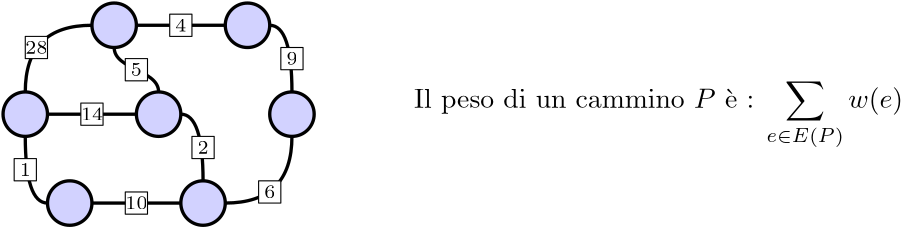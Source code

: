 <?xml version="1.0"?>
<!DOCTYPE ipe SYSTEM "ipe.dtd">
<ipe version="70218" creator="Ipe 7.2.28">
<info created="D:20240403205615" modified="D:20240403210315"/>
<preamble>\usepackage{amssymb}
\usepackage{amsmath}</preamble>
<ipestyle name="basic">
<symbol name="arrow/arc(spx)">
<path stroke="sym-stroke" fill="sym-stroke" pen="sym-pen">
0 0 m
-1 0.333 l
-1 -0.333 l
h
</path>
</symbol>
<symbol name="arrow/farc(spx)">
<path stroke="sym-stroke" fill="white" pen="sym-pen">
0 0 m
-1 0.333 l
-1 -0.333 l
h
</path>
</symbol>
<symbol name="arrow/ptarc(spx)">
<path stroke="sym-stroke" fill="sym-stroke" pen="sym-pen">
0 0 m
-1 0.333 l
-0.8 0 l
-1 -0.333 l
h
</path>
</symbol>
<symbol name="arrow/fptarc(spx)">
<path stroke="sym-stroke" fill="white" pen="sym-pen">
0 0 m
-1 0.333 l
-0.8 0 l
-1 -0.333 l
h
</path>
</symbol>
<symbol name="mark/circle(sx)" transformations="translations">
<path fill="sym-stroke">
0.6 0 0 0.6 0 0 e
0.4 0 0 0.4 0 0 e
</path>
</symbol>
<symbol name="mark/disk(sx)" transformations="translations">
<path fill="sym-stroke">
0.6 0 0 0.6 0 0 e
</path>
</symbol>
<symbol name="mark/fdisk(sfx)" transformations="translations">
<group>
<path fill="sym-fill">
0.5 0 0 0.5 0 0 e
</path>
<path fill="sym-stroke" fillrule="eofill">
0.6 0 0 0.6 0 0 e
0.4 0 0 0.4 0 0 e
</path>
</group>
</symbol>
<symbol name="mark/box(sx)" transformations="translations">
<path fill="sym-stroke" fillrule="eofill">
-0.6 -0.6 m
0.6 -0.6 l
0.6 0.6 l
-0.6 0.6 l
h
-0.4 -0.4 m
0.4 -0.4 l
0.4 0.4 l
-0.4 0.4 l
h
</path>
</symbol>
<symbol name="mark/square(sx)" transformations="translations">
<path fill="sym-stroke">
-0.6 -0.6 m
0.6 -0.6 l
0.6 0.6 l
-0.6 0.6 l
h
</path>
</symbol>
<symbol name="mark/fsquare(sfx)" transformations="translations">
<group>
<path fill="sym-fill">
-0.5 -0.5 m
0.5 -0.5 l
0.5 0.5 l
-0.5 0.5 l
h
</path>
<path fill="sym-stroke" fillrule="eofill">
-0.6 -0.6 m
0.6 -0.6 l
0.6 0.6 l
-0.6 0.6 l
h
-0.4 -0.4 m
0.4 -0.4 l
0.4 0.4 l
-0.4 0.4 l
h
</path>
</group>
</symbol>
<symbol name="mark/cross(sx)" transformations="translations">
<group>
<path fill="sym-stroke">
-0.43 -0.57 m
0.57 0.43 l
0.43 0.57 l
-0.57 -0.43 l
h
</path>
<path fill="sym-stroke">
-0.43 0.57 m
0.57 -0.43 l
0.43 -0.57 l
-0.57 0.43 l
h
</path>
</group>
</symbol>
<symbol name="arrow/fnormal(spx)">
<path stroke="sym-stroke" fill="white" pen="sym-pen">
0 0 m
-1 0.333 l
-1 -0.333 l
h
</path>
</symbol>
<symbol name="arrow/pointed(spx)">
<path stroke="sym-stroke" fill="sym-stroke" pen="sym-pen">
0 0 m
-1 0.333 l
-0.8 0 l
-1 -0.333 l
h
</path>
</symbol>
<symbol name="arrow/fpointed(spx)">
<path stroke="sym-stroke" fill="white" pen="sym-pen">
0 0 m
-1 0.333 l
-0.8 0 l
-1 -0.333 l
h
</path>
</symbol>
<symbol name="arrow/linear(spx)">
<path stroke="sym-stroke" pen="sym-pen">
-1 0.333 m
0 0 l
-1 -0.333 l
</path>
</symbol>
<symbol name="arrow/fdouble(spx)">
<path stroke="sym-stroke" fill="white" pen="sym-pen">
0 0 m
-1 0.333 l
-1 -0.333 l
h
-1 0 m
-2 0.333 l
-2 -0.333 l
h
</path>
</symbol>
<symbol name="arrow/double(spx)">
<path stroke="sym-stroke" fill="sym-stroke" pen="sym-pen">
0 0 m
-1 0.333 l
-1 -0.333 l
h
-1 0 m
-2 0.333 l
-2 -0.333 l
h
</path>
</symbol>
<symbol name="arrow/mid-normal(spx)">
<path stroke="sym-stroke" fill="sym-stroke" pen="sym-pen">
0.5 0 m
-0.5 0.333 l
-0.5 -0.333 l
h
</path>
</symbol>
<symbol name="arrow/mid-fnormal(spx)">
<path stroke="sym-stroke" fill="white" pen="sym-pen">
0.5 0 m
-0.5 0.333 l
-0.5 -0.333 l
h
</path>
</symbol>
<symbol name="arrow/mid-pointed(spx)">
<path stroke="sym-stroke" fill="sym-stroke" pen="sym-pen">
0.5 0 m
-0.5 0.333 l
-0.3 0 l
-0.5 -0.333 l
h
</path>
</symbol>
<symbol name="arrow/mid-fpointed(spx)">
<path stroke="sym-stroke" fill="white" pen="sym-pen">
0.5 0 m
-0.5 0.333 l
-0.3 0 l
-0.5 -0.333 l
h
</path>
</symbol>
<symbol name="arrow/mid-double(spx)">
<path stroke="sym-stroke" fill="sym-stroke" pen="sym-pen">
1 0 m
0 0.333 l
0 -0.333 l
h
0 0 m
-1 0.333 l
-1 -0.333 l
h
</path>
</symbol>
<symbol name="arrow/mid-fdouble(spx)">
<path stroke="sym-stroke" fill="white" pen="sym-pen">
1 0 m
0 0.333 l
0 -0.333 l
h
0 0 m
-1 0.333 l
-1 -0.333 l
h
</path>
</symbol>
<anglesize name="22.5 deg" value="22.5"/>
<anglesize name="30 deg" value="30"/>
<anglesize name="45 deg" value="45"/>
<anglesize name="60 deg" value="60"/>
<anglesize name="90 deg" value="90"/>
<arrowsize name="large" value="10"/>
<arrowsize name="small" value="5"/>
<arrowsize name="tiny" value="3"/>
<color name="blue" value="0 0 1"/>
<color name="brown" value="0.647 0.165 0.165"/>
<color name="darkblue" value="0 0 0.545"/>
<color name="darkcyan" value="0 0.545 0.545"/>
<color name="darkgray" value="0.663"/>
<color name="darkgreen" value="0 0.392 0"/>
<color name="darkmagenta" value="0.545 0 0.545"/>
<color name="darkorange" value="1 0.549 0"/>
<color name="darkred" value="0.545 0 0"/>
<color name="gold" value="1 0.843 0"/>
<color name="gray" value="0.745"/>
<color name="green" value="0 1 0"/>
<color name="lightblue" value="0.678 0.847 0.902"/>
<color name="lightcyan" value="0.878 1 1"/>
<color name="lightgray" value="0.827"/>
<color name="lightgreen" value="0.565 0.933 0.565"/>
<color name="lightyellow" value="1 1 0.878"/>
<color name="navy" value="0 0 0.502"/>
<color name="orange" value="1 0.647 0"/>
<color name="pink" value="1 0.753 0.796"/>
<color name="purple" value="0.627 0.125 0.941"/>
<color name="red" value="1 0 0"/>
<color name="seagreen" value="0.18 0.545 0.341"/>
<color name="turquoise" value="0.251 0.878 0.816"/>
<color name="violet" value="0.933 0.51 0.933"/>
<color name="yellow" value="1 1 0"/>
<dashstyle name="dash dot dotted" value="[4 2 1 2 1 2] 0"/>
<dashstyle name="dash dotted" value="[4 2 1 2] 0"/>
<dashstyle name="dashed" value="[4] 0"/>
<dashstyle name="dotted" value="[1 3] 0"/>
<gridsize name="10 pts (~3.5 mm)" value="10"/>
<gridsize name="14 pts (~5 mm)" value="14"/>
<gridsize name="16 pts (~6 mm)" value="16"/>
<gridsize name="20 pts (~7 mm)" value="20"/>
<gridsize name="28 pts (~10 mm)" value="28"/>
<gridsize name="32 pts (~12 mm)" value="32"/>
<gridsize name="4 pts" value="4"/>
<gridsize name="56 pts (~20 mm)" value="56"/>
<gridsize name="8 pts (~3 mm)" value="8"/>
<opacity name="10%" value="0.1"/>
<opacity name="30%" value="0.3"/>
<opacity name="50%" value="0.5"/>
<opacity name="75%" value="0.75"/>
<pen name="fat" value="1.2"/>
<pen name="heavier" value="0.8"/>
<pen name="ultrafat" value="2"/>
<symbolsize name="large" value="5"/>
<symbolsize name="small" value="2"/>
<symbolsize name="tiny" value="1.1"/>
<textsize name="Huge" value="\Huge"/>
<textsize name="LARGE" value="\LARGE"/>
<textsize name="Large" value="\Large"/>
<textsize name="footnote" value="\footnotesize"/>
<textsize name="huge" value="\huge"/>
<textsize name="large" value="\large"/>
<textsize name="script" value="\scriptsize"/>
<textsize name="small" value="\small"/>
<textsize name="tiny" value="\tiny"/>
<textstyle name="center" begin="\begin{center}" end="\end{center}"/>
<textstyle name="item" begin="\begin{itemize}\item{}" end="\end{itemize}"/>
<textstyle name="itemize" begin="\begin{itemize}" end="\end{itemize}"/>
<tiling name="falling" angle="-60" step="4" width="1"/>
<tiling name="rising" angle="30" step="4" width="1"/>
</ipestyle>
<page>
<layer name="alpha"/>
<view layers="alpha" active="alpha"/>
<path layer="alpha" stroke="0" fill="0.824 0.824 1" pen="fat">
8 0 0 8 184 744 e
</path>
<path matrix="1 0 0 1 -16 0" stroke="0" fill="0.824 0.824 1" pen="fat">
8 0 0 8 232 776 e
</path>
<path stroke="0" fill="0.824 0.824 1" pen="fat">
8 0 0 8 280 744 e
</path>
<path stroke="0" fill="0.824 0.824 1" pen="fat">
8 0 0 8 232 744 e
</path>
<path stroke="0" fill="0.824 0.824 1" pen="fat">
8 0 0 8 248 712 e
</path>
<path stroke="0" fill="0.824 0.824 1" pen="fat">
8 0 0 8 200 712 e
</path>
<path stroke="0" fill="0.824 0.824 1" pen="fat">
8 0 0 8 264 776 e
</path>
<path stroke="0" pen="fat">
184 752 m
184 776
208 776 c
</path>
<path stroke="0" pen="fat">
224 776 m
256 776 l
</path>
<path stroke="0" pen="fat">
272 776 m
280 776
280 752 c
</path>
<path stroke="0" pen="fat">
280 736 m
280 712
256 712 c
</path>
<path stroke="0" pen="fat">
240 712 m
208 712 l
</path>
<path stroke="0" pen="fat">
192 712 m
184 712
184 736 c
</path>
<path stroke="0" pen="fat">
192 744 m
224 744 l
</path>
<path stroke="0" pen="fat">
240 744 m
248 744
248 720 c
</path>
<path stroke="0" pen="fat">
232 752 m
232 760
216 760
216 768 c
</path>
<path matrix="1 0 0 1 72 -64" stroke="0" fill="1">
148 780 m
148 772 l
156 772 l
156 780 l
h
</path>
<text matrix="1 0 0 1 72 -64" transformations="translations" pos="152 776" stroke="0" type="label" width="7.942" height="4.494" depth="0" halign="center" valign="center" size="script" style="math">10</text>
<path matrix="1 0 0 1 32 -52" stroke="0" fill="1">
148 780 m
148 772 l
156 772 l
156 780 l
h
</path>
<text matrix="1 0 0 1 32 -52" transformations="translations" pos="152 776" stroke="0" type="label" width="3.971" height="4.494" depth="0" halign="center" valign="center" size="script" style="math">1</text>
<path matrix="1 0 0 1 56 -32" stroke="0" fill="1">
148 780 m
148 772 l
156 772 l
156 780 l
h
</path>
<text matrix="1 0 0 1 56 -32" transformations="translations" pos="152 776" stroke="0" type="label" width="7.942" height="4.494" depth="0" halign="center" valign="center" size="script" style="math">14</text>
<path matrix="1 0 0 1 36 -8" stroke="0" fill="1">
148 780 m
148 772 l
156 772 l
156 780 l
h
</path>
<text matrix="1 0 0 1 36 -8" transformations="translations" pos="152 776" stroke="0" type="label" width="7.942" height="4.494" depth="0" halign="center" valign="center" size="script" style="math">28</text>
<path matrix="1 0 0 1 72 -16" stroke="0" fill="1">
148 780 m
148 772 l
156 772 l
156 780 l
h
</path>
<text matrix="1 0 0 1 72 -16" transformations="translations" pos="152 776" stroke="0" type="label" width="3.971" height="4.494" depth="0" halign="center" valign="center" size="script" style="math">5</text>
<path matrix="1 0 0 1 88 0" stroke="0" fill="1">
148 780 m
148 772 l
156 772 l
156 780 l
h
</path>
<text matrix="1 0 0 1 88 0" transformations="translations" pos="152 776" stroke="0" type="label" width="3.971" height="4.494" depth="0" halign="center" valign="center" size="script" style="math">4</text>
<path matrix="1 0 0 1 96 -44" stroke="0" fill="1">
148 780 m
148 772 l
156 772 l
156 780 l
h
</path>
<text matrix="1 0 0 1 96 -44" transformations="translations" pos="152 776" stroke="0" type="label" width="3.971" height="4.494" depth="0" halign="center" valign="center" size="script" style="math">2</text>
<path matrix="1 0 0 1 120 -60" stroke="0" fill="1">
148 780 m
148 772 l
156 772 l
156 780 l
h
</path>
<text matrix="1 0 0 1 120 -60" transformations="translations" pos="152 776" stroke="0" type="label" width="3.971" height="4.494" depth="0" halign="center" valign="center" size="script" style="math">6</text>
<path matrix="1 0 0 1 128 -12" stroke="0" fill="1">
148 780 m
148 772 l
156 772 l
156 780 l
h
</path>
<text matrix="1 0 0 1 128 -12" transformations="translations" pos="152 776" stroke="0" type="label" width="3.971" height="4.494" depth="0" halign="center" valign="center" size="script" style="math">9</text>
<text matrix="1 0 0 1 260 -32" transformations="translations" pos="152 776" stroke="0" type="label" width="176.034" height="10.451" depth="15.12" halign="center" valign="center">Il peso di un cammino $P$ è : $\displaystyle\sum_{e\in E(P)}w(e) $</text>
</page>
</ipe>
